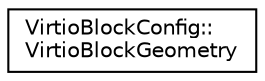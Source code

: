 digraph "类继承关系图"
{
  edge [fontname="Helvetica",fontsize="10",labelfontname="Helvetica",labelfontsize="10"];
  node [fontname="Helvetica",fontsize="10",shape=record];
  rankdir="LR";
  Node0 [label="VirtioBlockConfig::\lVirtioBlockGeometry",height=0.2,width=0.4,color="black", fillcolor="white", style="filled",URL="$de/d38/struct_virtio_block_config_1_1_virtio_block_geometry.html"];
}
